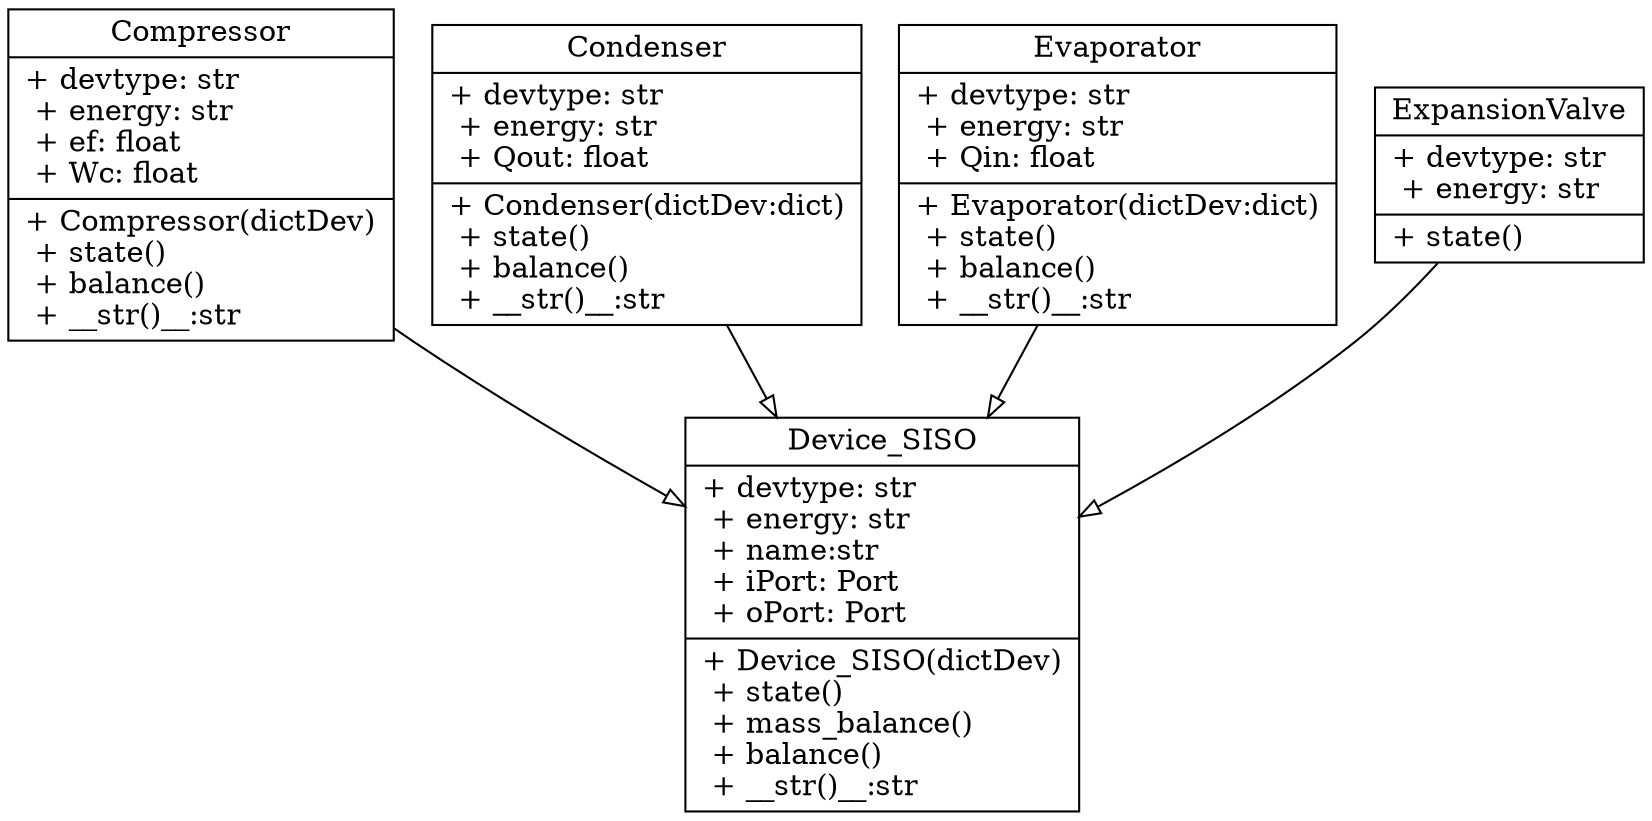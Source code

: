 digraph "classes" {
rankdir=TB
charset="utf-8"
"components.device_siso.Device_SISO" [color="black", fontcoor="black", 
              label="{Device_SISO|
               + devtype: str\l
               + energy: str\l 
               + name:str \l 
               + iPort: Port\l 
               + oPort: Port\l|
               + Device_SISO(dictDev)\l 
               + state()\l 
               + mass_balance()\l 
               + balance()\l 
               + __str()__:str\l}",
               shape="record", style="solid"];

"components.compressor.Compressor" [color="black", fontcoor="black", 
              label="{Compressor|
               + devtype: str\l
               + energy: str\l 
               + ef: float\l 
               + Wc: float\l|
               + Compressor(dictDev)\l
               + state()\l 
               + balance()\l 
               + __str()__:str\l}",
               shape="record", style="solid"];

"components.condenser.Condenser" [color="black", fontcoor="black", 
              label="{Condenser|
               + devtype: str\l
               + energy: str\l 
               + Qout: float\l|
               + Condenser(dictDev:dict)\l
               + state()\l 
               + balance()\l 
               + __str()__:str\l}",
               shape="record", style="solid"];

"components.evaporator.Evaporator" [color="black", fontcoor="black", 
              label="{Evaporator|
               + devtype: str\l
               + energy: str\l 
               + Qin: float\l|
               + Evaporator(dictDev:dict)\l
               + state()\l 
               + balance()\l 
               + __str()__:str\l}",
               shape="record", style="solid"];
"components.expansionvalve.ExpansionValve" [color="black", fontcoor="black", 
              label="{ExpansionValve|
               + devtype: str\l
               + energy: str\l|
               + state()\l}",
               shape="record", style="solid"];

 {
    "components.compressor.Compressor",
    "components.condenser.Condenser",
    "components.evaporator.Evaporator",
    "components.expansionvalve.ExpansionValve"}->"components.device_siso.Device_SISO"
     [arrowhead="empty", arrowtail="none",style="solid"];

}
